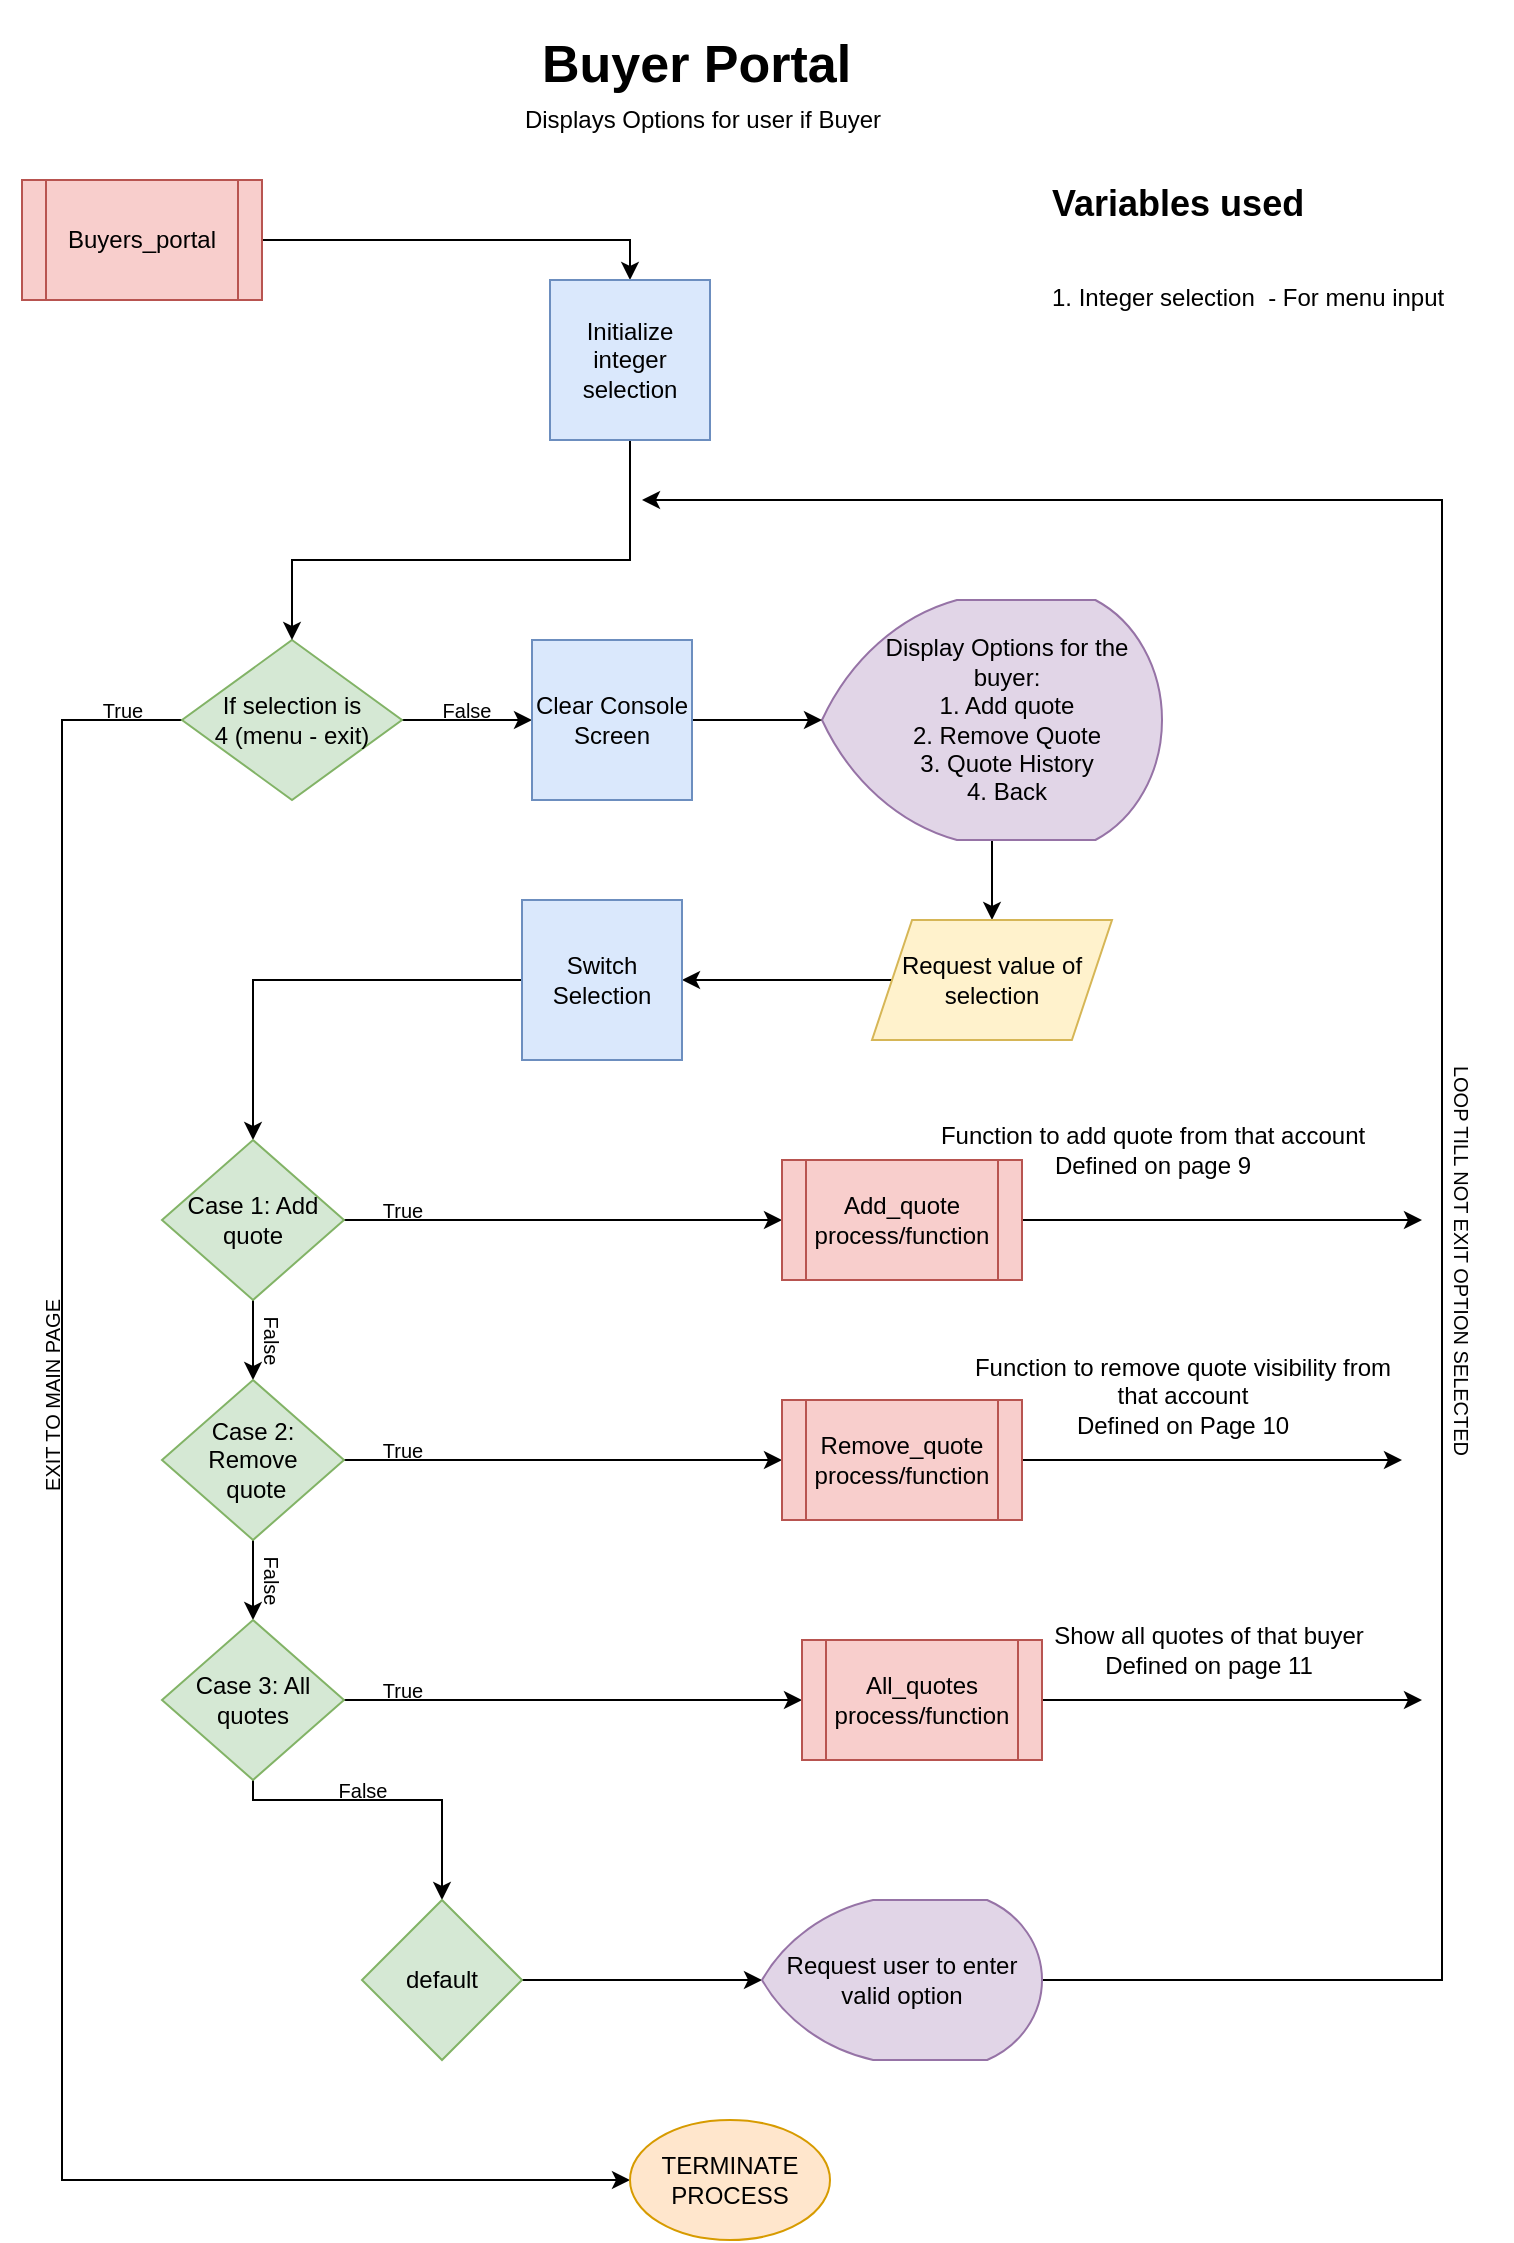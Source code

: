 <mxfile version="13.0.3" type="device"><diagram id="C5RBs43oDa-KdzZeNtuy" name="Page-1"><mxGraphModel dx="1024" dy="592" grid="1" gridSize="10" guides="1" tooltips="1" connect="1" arrows="1" fold="1" page="1" pageScale="1" pageWidth="827" pageHeight="1169" math="0" shadow="0"><root><mxCell id="WIyWlLk6GJQsqaUBKTNV-0"/><mxCell id="WIyWlLk6GJQsqaUBKTNV-1" parent="WIyWlLk6GJQsqaUBKTNV-0"/><mxCell id="ydVNlwHxqOKNA7oUgX2o-3" style="edgeStyle=orthogonalEdgeStyle;rounded=0;orthogonalLoop=1;jettySize=auto;html=1;entryX=0.5;entryY=0;entryDx=0;entryDy=0;" parent="WIyWlLk6GJQsqaUBKTNV-1" source="ydVNlwHxqOKNA7oUgX2o-0" target="ydVNlwHxqOKNA7oUgX2o-2" edge="1"><mxGeometry relative="1" as="geometry"/></mxCell><mxCell id="ydVNlwHxqOKNA7oUgX2o-0" value="Buyers_portal" style="shape=process;whiteSpace=wrap;html=1;backgroundOutline=1;fillColor=#f8cecc;strokeColor=#b85450;" parent="WIyWlLk6GJQsqaUBKTNV-1" vertex="1"><mxGeometry x="60" y="110" width="120" height="60" as="geometry"/></mxCell><mxCell id="ydVNlwHxqOKNA7oUgX2o-11" style="edgeStyle=orthogonalEdgeStyle;rounded=0;orthogonalLoop=1;jettySize=auto;html=1;" parent="WIyWlLk6GJQsqaUBKTNV-1" source="ydVNlwHxqOKNA7oUgX2o-1" target="ydVNlwHxqOKNA7oUgX2o-10" edge="1"><mxGeometry relative="1" as="geometry"/></mxCell><mxCell id="d_GhTt5a90ppoJJRFoMS-6" style="edgeStyle=orthogonalEdgeStyle;rounded=0;orthogonalLoop=1;jettySize=auto;html=1;entryX=0;entryY=0.5;entryDx=0;entryDy=0;entryPerimeter=0;fontSize=26;" parent="WIyWlLk6GJQsqaUBKTNV-1" source="ydVNlwHxqOKNA7oUgX2o-1" target="ydVNlwHxqOKNA7oUgX2o-47" edge="1"><mxGeometry relative="1" as="geometry"><Array as="points"><mxPoint x="80" y="380"/><mxPoint x="80" y="1110"/></Array></mxGeometry></mxCell><mxCell id="ydVNlwHxqOKNA7oUgX2o-1" value="If selection is 4 (menu - exit)" style="rhombus;whiteSpace=wrap;html=1;spacingLeft=15;spacingRight=15;fillColor=#d5e8d4;strokeColor=#82b366;" parent="WIyWlLk6GJQsqaUBKTNV-1" vertex="1"><mxGeometry x="140" y="340" width="110" height="80" as="geometry"/></mxCell><mxCell id="d_GhTt5a90ppoJJRFoMS-5" style="edgeStyle=orthogonalEdgeStyle;rounded=0;orthogonalLoop=1;jettySize=auto;html=1;entryX=0.5;entryY=0;entryDx=0;entryDy=0;fontSize=26;" parent="WIyWlLk6GJQsqaUBKTNV-1" source="ydVNlwHxqOKNA7oUgX2o-2" target="ydVNlwHxqOKNA7oUgX2o-1" edge="1"><mxGeometry relative="1" as="geometry"><Array as="points"><mxPoint x="364" y="300"/><mxPoint x="195" y="300"/></Array></mxGeometry></mxCell><mxCell id="ydVNlwHxqOKNA7oUgX2o-2" value="Initialize integer selection" style="whiteSpace=wrap;html=1;aspect=fixed;fillColor=#dae8fc;strokeColor=#6c8ebf;" parent="WIyWlLk6GJQsqaUBKTNV-1" vertex="1"><mxGeometry x="324" y="160" width="80" height="80" as="geometry"/></mxCell><mxCell id="ydVNlwHxqOKNA7oUgX2o-18" value="" style="edgeStyle=orthogonalEdgeStyle;rounded=0;orthogonalLoop=1;jettySize=auto;html=1;labelBackgroundColor=none;" parent="WIyWlLk6GJQsqaUBKTNV-1" source="ydVNlwHxqOKNA7oUgX2o-7" target="ydVNlwHxqOKNA7oUgX2o-14" edge="1"><mxGeometry relative="1" as="geometry"/></mxCell><mxCell id="ydVNlwHxqOKNA7oUgX2o-7" value="Display Options for the buyer:&lt;br&gt;1. Add quote&lt;br&gt;2. Remove Quote&lt;br&gt;3. Quote History&lt;br&gt;4. Back" style="strokeWidth=1;html=1;shape=mxgraph.flowchart.display;whiteSpace=wrap;spacingLeft=15;fillColor=#e1d5e7;strokeColor=#9673a6;" parent="WIyWlLk6GJQsqaUBKTNV-1" vertex="1"><mxGeometry x="460" y="320" width="170" height="120" as="geometry"/></mxCell><mxCell id="ydVNlwHxqOKNA7oUgX2o-12" style="edgeStyle=orthogonalEdgeStyle;rounded=0;orthogonalLoop=1;jettySize=auto;html=1;entryX=0;entryY=0.5;entryDx=0;entryDy=0;entryPerimeter=0;labelBackgroundColor=none;" parent="WIyWlLk6GJQsqaUBKTNV-1" source="ydVNlwHxqOKNA7oUgX2o-10" target="ydVNlwHxqOKNA7oUgX2o-7" edge="1"><mxGeometry relative="1" as="geometry"/></mxCell><mxCell id="ydVNlwHxqOKNA7oUgX2o-10" value="Clear Console Screen" style="whiteSpace=wrap;html=1;aspect=fixed;strokeWidth=1;fillColor=#dae8fc;strokeColor=#6c8ebf;" parent="WIyWlLk6GJQsqaUBKTNV-1" vertex="1"><mxGeometry x="315" y="340" width="80" height="80" as="geometry"/></mxCell><mxCell id="ydVNlwHxqOKNA7oUgX2o-22" style="edgeStyle=orthogonalEdgeStyle;rounded=0;orthogonalLoop=1;jettySize=auto;html=1;exitX=0;exitY=0.5;exitDx=0;exitDy=0;entryX=1;entryY=0.5;entryDx=0;entryDy=0;labelBackgroundColor=none;" parent="WIyWlLk6GJQsqaUBKTNV-1" source="ydVNlwHxqOKNA7oUgX2o-14" target="ydVNlwHxqOKNA7oUgX2o-17" edge="1"><mxGeometry relative="1" as="geometry"/></mxCell><mxCell id="ydVNlwHxqOKNA7oUgX2o-14" value="Request value of selection" style="shape=parallelogram;perimeter=parallelogramPerimeter;whiteSpace=wrap;html=1;strokeWidth=1;size=0.167;fillColor=#fff2cc;strokeColor=#d6b656;" parent="WIyWlLk6GJQsqaUBKTNV-1" vertex="1"><mxGeometry x="485" y="480" width="120" height="60" as="geometry"/></mxCell><mxCell id="ydVNlwHxqOKNA7oUgX2o-24" style="edgeStyle=orthogonalEdgeStyle;rounded=0;orthogonalLoop=1;jettySize=auto;html=1;entryX=0.5;entryY=0;entryDx=0;entryDy=0;labelBackgroundColor=none;" parent="WIyWlLk6GJQsqaUBKTNV-1" source="ydVNlwHxqOKNA7oUgX2o-17" target="ydVNlwHxqOKNA7oUgX2o-23" edge="1"><mxGeometry relative="1" as="geometry"/></mxCell><mxCell id="ydVNlwHxqOKNA7oUgX2o-17" value="Switch Selection" style="whiteSpace=wrap;html=1;aspect=fixed;strokeWidth=1;fillColor=#dae8fc;strokeColor=#6c8ebf;" parent="WIyWlLk6GJQsqaUBKTNV-1" vertex="1"><mxGeometry x="310" y="470" width="80" height="80" as="geometry"/></mxCell><mxCell id="ydVNlwHxqOKNA7oUgX2o-26" style="edgeStyle=orthogonalEdgeStyle;rounded=0;orthogonalLoop=1;jettySize=auto;html=1;labelBackgroundColor=none;" parent="WIyWlLk6GJQsqaUBKTNV-1" source="ydVNlwHxqOKNA7oUgX2o-23" target="ydVNlwHxqOKNA7oUgX2o-25" edge="1"><mxGeometry relative="1" as="geometry"/></mxCell><mxCell id="ydVNlwHxqOKNA7oUgX2o-31" value="" style="edgeStyle=orthogonalEdgeStyle;rounded=0;orthogonalLoop=1;jettySize=auto;html=1;labelBackgroundColor=none;" parent="WIyWlLk6GJQsqaUBKTNV-1" source="ydVNlwHxqOKNA7oUgX2o-23" target="ydVNlwHxqOKNA7oUgX2o-28" edge="1"><mxGeometry relative="1" as="geometry"/></mxCell><mxCell id="ydVNlwHxqOKNA7oUgX2o-23" value="Case 1: Add quote" style="rhombus;whiteSpace=wrap;html=1;strokeWidth=1;fillColor=#d5e8d4;strokeColor=#82b366;" parent="WIyWlLk6GJQsqaUBKTNV-1" vertex="1"><mxGeometry x="130" y="590" width="91" height="80" as="geometry"/></mxCell><mxCell id="ydVNlwHxqOKNA7oUgX2o-33" style="edgeStyle=orthogonalEdgeStyle;rounded=0;orthogonalLoop=1;jettySize=auto;html=1;entryX=0;entryY=0.5;entryDx=0;entryDy=0;labelBackgroundColor=none;" parent="WIyWlLk6GJQsqaUBKTNV-1" source="ydVNlwHxqOKNA7oUgX2o-28" target="ydVNlwHxqOKNA7oUgX2o-32" edge="1"><mxGeometry relative="1" as="geometry"/></mxCell><mxCell id="ydVNlwHxqOKNA7oUgX2o-35" value="" style="edgeStyle=orthogonalEdgeStyle;rounded=0;orthogonalLoop=1;jettySize=auto;html=1;labelBackgroundColor=none;" parent="WIyWlLk6GJQsqaUBKTNV-1" source="ydVNlwHxqOKNA7oUgX2o-28" target="ydVNlwHxqOKNA7oUgX2o-34" edge="1"><mxGeometry relative="1" as="geometry"/></mxCell><mxCell id="ydVNlwHxqOKNA7oUgX2o-28" value="Case 2: Remove&lt;br&gt;&amp;nbsp;quote" style="rhombus;whiteSpace=wrap;html=1;strokeWidth=1;fillColor=#d5e8d4;strokeColor=#82b366;" parent="WIyWlLk6GJQsqaUBKTNV-1" vertex="1"><mxGeometry x="130" y="710" width="91" height="80" as="geometry"/></mxCell><mxCell id="ydVNlwHxqOKNA7oUgX2o-37" style="edgeStyle=orthogonalEdgeStyle;rounded=0;orthogonalLoop=1;jettySize=auto;html=1;entryX=0;entryY=0.5;entryDx=0;entryDy=0;labelBackgroundColor=none;" parent="WIyWlLk6GJQsqaUBKTNV-1" source="ydVNlwHxqOKNA7oUgX2o-34" target="ydVNlwHxqOKNA7oUgX2o-36" edge="1"><mxGeometry relative="1" as="geometry"/></mxCell><mxCell id="ydVNlwHxqOKNA7oUgX2o-39" style="edgeStyle=orthogonalEdgeStyle;rounded=0;orthogonalLoop=1;jettySize=auto;html=1;entryX=0.5;entryY=0;entryDx=0;entryDy=0;labelBackgroundColor=none;" parent="WIyWlLk6GJQsqaUBKTNV-1" source="ydVNlwHxqOKNA7oUgX2o-34" target="ydVNlwHxqOKNA7oUgX2o-38" edge="1"><mxGeometry relative="1" as="geometry"><Array as="points"><mxPoint x="175" y="920"/><mxPoint x="270" y="920"/></Array></mxGeometry></mxCell><mxCell id="ydVNlwHxqOKNA7oUgX2o-34" value="Case 3: All quotes" style="rhombus;whiteSpace=wrap;html=1;strokeWidth=1;fillColor=#d5e8d4;strokeColor=#82b366;" parent="WIyWlLk6GJQsqaUBKTNV-1" vertex="1"><mxGeometry x="130" y="830" width="91" height="80" as="geometry"/></mxCell><mxCell id="ydVNlwHxqOKNA7oUgX2o-46" style="edgeStyle=orthogonalEdgeStyle;rounded=0;orthogonalLoop=1;jettySize=auto;html=1;labelBackgroundColor=none;" parent="WIyWlLk6GJQsqaUBKTNV-1" source="ydVNlwHxqOKNA7oUgX2o-25" edge="1"><mxGeometry relative="1" as="geometry"><mxPoint x="760" y="630" as="targetPoint"/></mxGeometry></mxCell><mxCell id="ydVNlwHxqOKNA7oUgX2o-25" value="Add_quote process/function" style="shape=process;whiteSpace=wrap;html=1;backgroundOutline=1;strokeWidth=1;fillColor=#f8cecc;strokeColor=#b85450;" parent="WIyWlLk6GJQsqaUBKTNV-1" vertex="1"><mxGeometry x="440" y="600" width="120" height="60" as="geometry"/></mxCell><mxCell id="ydVNlwHxqOKNA7oUgX2o-45" style="edgeStyle=orthogonalEdgeStyle;rounded=0;orthogonalLoop=1;jettySize=auto;html=1;labelBackgroundColor=none;" parent="WIyWlLk6GJQsqaUBKTNV-1" source="ydVNlwHxqOKNA7oUgX2o-32" edge="1"><mxGeometry relative="1" as="geometry"><mxPoint x="750" y="750" as="targetPoint"/></mxGeometry></mxCell><mxCell id="ydVNlwHxqOKNA7oUgX2o-32" value="Remove_quote process/function" style="shape=process;whiteSpace=wrap;html=1;backgroundOutline=1;strokeWidth=1;fillColor=#f8cecc;strokeColor=#b85450;" parent="WIyWlLk6GJQsqaUBKTNV-1" vertex="1"><mxGeometry x="440" y="720" width="120" height="60" as="geometry"/></mxCell><mxCell id="ydVNlwHxqOKNA7oUgX2o-44" style="edgeStyle=orthogonalEdgeStyle;rounded=0;orthogonalLoop=1;jettySize=auto;html=1;labelBackgroundColor=none;" parent="WIyWlLk6GJQsqaUBKTNV-1" source="ydVNlwHxqOKNA7oUgX2o-36" edge="1"><mxGeometry relative="1" as="geometry"><mxPoint x="760" y="870" as="targetPoint"/></mxGeometry></mxCell><mxCell id="ydVNlwHxqOKNA7oUgX2o-36" value="All_quotes&lt;br&gt;process/function" style="shape=process;whiteSpace=wrap;html=1;backgroundOutline=1;strokeWidth=1;fillColor=#f8cecc;strokeColor=#b85450;" parent="WIyWlLk6GJQsqaUBKTNV-1" vertex="1"><mxGeometry x="450" y="840" width="120" height="60" as="geometry"/></mxCell><mxCell id="ydVNlwHxqOKNA7oUgX2o-42" value="" style="edgeStyle=orthogonalEdgeStyle;rounded=0;orthogonalLoop=1;jettySize=auto;html=1;labelBackgroundColor=none;entryX=0;entryY=0.5;entryDx=0;entryDy=0;entryPerimeter=0;" parent="WIyWlLk6GJQsqaUBKTNV-1" source="ydVNlwHxqOKNA7oUgX2o-38" target="ydVNlwHxqOKNA7oUgX2o-40" edge="1"><mxGeometry relative="1" as="geometry"><mxPoint x="390" y="1010" as="targetPoint"/></mxGeometry></mxCell><mxCell id="ydVNlwHxqOKNA7oUgX2o-38" value="default" style="rhombus;whiteSpace=wrap;html=1;strokeWidth=1;fillColor=#d5e8d4;strokeColor=#82b366;" parent="WIyWlLk6GJQsqaUBKTNV-1" vertex="1"><mxGeometry x="230" y="970" width="80" height="80" as="geometry"/></mxCell><mxCell id="ydVNlwHxqOKNA7oUgX2o-43" style="edgeStyle=orthogonalEdgeStyle;rounded=0;orthogonalLoop=1;jettySize=auto;html=1;labelBackgroundColor=none;" parent="WIyWlLk6GJQsqaUBKTNV-1" source="ydVNlwHxqOKNA7oUgX2o-40" edge="1"><mxGeometry relative="1" as="geometry"><mxPoint x="370" y="270" as="targetPoint"/><Array as="points"><mxPoint x="770" y="1010"/><mxPoint x="770" y="270"/><mxPoint x="370" y="270"/></Array></mxGeometry></mxCell><mxCell id="ydVNlwHxqOKNA7oUgX2o-40" value="Request user to enter valid option" style="strokeWidth=1;html=1;shape=mxgraph.flowchart.display;whiteSpace=wrap;fillColor=#e1d5e7;strokeColor=#9673a6;" parent="WIyWlLk6GJQsqaUBKTNV-1" vertex="1"><mxGeometry x="430" y="970" width="140" height="80" as="geometry"/></mxCell><mxCell id="ydVNlwHxqOKNA7oUgX2o-47" value="TERMINATE PROCESS" style="strokeWidth=1;html=1;shape=mxgraph.flowchart.start_1;whiteSpace=wrap;fillColor=#ffe6cc;strokeColor=#d79b00;" parent="WIyWlLk6GJQsqaUBKTNV-1" vertex="1"><mxGeometry x="364" y="1080" width="100" height="60" as="geometry"/></mxCell><mxCell id="d_GhTt5a90ppoJJRFoMS-0" value="&lt;h1 style=&quot;font-size: 26px;&quot;&gt;Buyer Portal&lt;/h1&gt;" style="text;html=1;strokeColor=none;fillColor=none;spacing=5;spacingTop=-20;whiteSpace=wrap;overflow=hidden;rounded=0;fontSize=26;" parent="WIyWlLk6GJQsqaUBKTNV-1" vertex="1"><mxGeometry x="315" y="30" width="190" height="40" as="geometry"/></mxCell><mxCell id="d_GhTt5a90ppoJJRFoMS-1" value="Displays Options for user if Buyer" style="text;html=1;align=center;verticalAlign=middle;resizable=0;points=[];autosize=1;" parent="WIyWlLk6GJQsqaUBKTNV-1" vertex="1"><mxGeometry x="305" y="70" width="190" height="20" as="geometry"/></mxCell><mxCell id="d_GhTt5a90ppoJJRFoMS-3" value="&lt;h1&gt;&lt;span&gt;&lt;font style=&quot;font-size: 18px&quot;&gt;Variables used&lt;/font&gt;&lt;/span&gt;&lt;/h1&gt;&lt;h1&gt;&lt;span style=&quot;font-size: 12px ; font-weight: 400&quot;&gt;1. Integer selection&amp;nbsp; - For menu input&lt;/span&gt;&lt;/h1&gt;" style="text;html=1;strokeColor=none;fillColor=none;spacing=5;spacingTop=-20;whiteSpace=wrap;overflow=hidden;rounded=0;" parent="WIyWlLk6GJQsqaUBKTNV-1" vertex="1"><mxGeometry x="570" y="100" width="220" height="120" as="geometry"/></mxCell><mxCell id="d_GhTt5a90ppoJJRFoMS-8" value="&lt;font style=&quot;font-size: 10px&quot;&gt;True&lt;/font&gt;" style="text;html=1;align=center;verticalAlign=middle;resizable=0;points=[];autosize=1;fontSize=26;" parent="WIyWlLk6GJQsqaUBKTNV-1" vertex="1"><mxGeometry x="90" y="350" width="40" height="40" as="geometry"/></mxCell><mxCell id="d_GhTt5a90ppoJJRFoMS-9" value="&lt;font style=&quot;font-size: 10px&quot;&gt;False&lt;/font&gt;" style="text;html=1;align=center;verticalAlign=middle;resizable=0;points=[];autosize=1;fontSize=26;" parent="WIyWlLk6GJQsqaUBKTNV-1" vertex="1"><mxGeometry x="262" y="350" width="40" height="40" as="geometry"/></mxCell><mxCell id="d_GhTt5a90ppoJJRFoMS-10" value="&lt;font style=&quot;font-size: 10px&quot;&gt;True&lt;/font&gt;" style="text;html=1;align=center;verticalAlign=middle;resizable=0;points=[];autosize=1;fontSize=26;" parent="WIyWlLk6GJQsqaUBKTNV-1" vertex="1"><mxGeometry x="230" y="600" width="40" height="40" as="geometry"/></mxCell><mxCell id="d_GhTt5a90ppoJJRFoMS-11" value="&lt;font style=&quot;font-size: 10px&quot;&gt;True&lt;/font&gt;" style="text;html=1;align=center;verticalAlign=middle;resizable=0;points=[];autosize=1;fontSize=26;" parent="WIyWlLk6GJQsqaUBKTNV-1" vertex="1"><mxGeometry x="230" y="720" width="40" height="40" as="geometry"/></mxCell><mxCell id="d_GhTt5a90ppoJJRFoMS-13" value="&lt;font style=&quot;font-size: 10px&quot;&gt;True&lt;/font&gt;" style="text;html=1;align=center;verticalAlign=middle;resizable=0;points=[];autosize=1;fontSize=26;" parent="WIyWlLk6GJQsqaUBKTNV-1" vertex="1"><mxGeometry x="230" y="840" width="40" height="40" as="geometry"/></mxCell><mxCell id="d_GhTt5a90ppoJJRFoMS-15" value="&lt;font style=&quot;font-size: 10px&quot;&gt;EXIT TO MAIN PAGE&lt;br&gt;&lt;/font&gt;" style="text;html=1;align=center;verticalAlign=middle;resizable=0;points=[];autosize=1;fontSize=26;rotation=270;" parent="WIyWlLk6GJQsqaUBKTNV-1" vertex="1"><mxGeometry x="15" y="698" width="110" height="40" as="geometry"/></mxCell><mxCell id="d_GhTt5a90ppoJJRFoMS-16" value="&lt;font style=&quot;font-size: 10px&quot;&gt;False&lt;/font&gt;" style="text;html=1;align=center;verticalAlign=middle;resizable=0;points=[];autosize=1;fontSize=26;rotation=90;" parent="WIyWlLk6GJQsqaUBKTNV-1" vertex="1"><mxGeometry x="170" y="670" width="40" height="40" as="geometry"/></mxCell><mxCell id="d_GhTt5a90ppoJJRFoMS-17" value="&lt;font style=&quot;font-size: 10px&quot;&gt;False&lt;/font&gt;" style="text;html=1;align=center;verticalAlign=middle;resizable=0;points=[];autosize=1;fontSize=26;rotation=90;" parent="WIyWlLk6GJQsqaUBKTNV-1" vertex="1"><mxGeometry x="170" y="790" width="40" height="40" as="geometry"/></mxCell><mxCell id="d_GhTt5a90ppoJJRFoMS-18" value="&lt;font style=&quot;font-size: 10px&quot;&gt;False&lt;/font&gt;" style="text;html=1;align=center;verticalAlign=middle;resizable=0;points=[];autosize=1;fontSize=26;" parent="WIyWlLk6GJQsqaUBKTNV-1" vertex="1"><mxGeometry x="210" y="890" width="40" height="40" as="geometry"/></mxCell><mxCell id="d_GhTt5a90ppoJJRFoMS-21" value="&lt;font style=&quot;font-size: 10px&quot;&gt;LOOP TILL NOT EXIT OPTION SELECTED&lt;br&gt;&lt;/font&gt;" style="text;html=1;align=center;verticalAlign=middle;resizable=0;points=[];autosize=1;fontSize=26;rotation=90;" parent="WIyWlLk6GJQsqaUBKTNV-1" vertex="1"><mxGeometry x="680" y="630" width="210" height="40" as="geometry"/></mxCell><mxCell id="Dat1u5nJ209RdPzgzbeO-0" value="Function to add quote from that account&lt;br&gt;Defined on page 9" style="text;html=1;align=center;verticalAlign=middle;resizable=0;points=[];autosize=1;" vertex="1" parent="WIyWlLk6GJQsqaUBKTNV-1"><mxGeometry x="510" y="580" width="230" height="30" as="geometry"/></mxCell><mxCell id="Dat1u5nJ209RdPzgzbeO-1" value="Function to remove quote visibility from&lt;br&gt;that account&lt;br&gt;Defined on Page 10" style="text;html=1;align=center;verticalAlign=middle;resizable=0;points=[];autosize=1;" vertex="1" parent="WIyWlLk6GJQsqaUBKTNV-1"><mxGeometry x="530" y="693" width="220" height="50" as="geometry"/></mxCell><mxCell id="Dat1u5nJ209RdPzgzbeO-2" value="Show all quotes of that buyer&lt;br&gt;Defined on page 11" style="text;html=1;align=center;verticalAlign=middle;resizable=0;points=[];autosize=1;" vertex="1" parent="WIyWlLk6GJQsqaUBKTNV-1"><mxGeometry x="568" y="830" width="170" height="30" as="geometry"/></mxCell></root></mxGraphModel></diagram></mxfile>